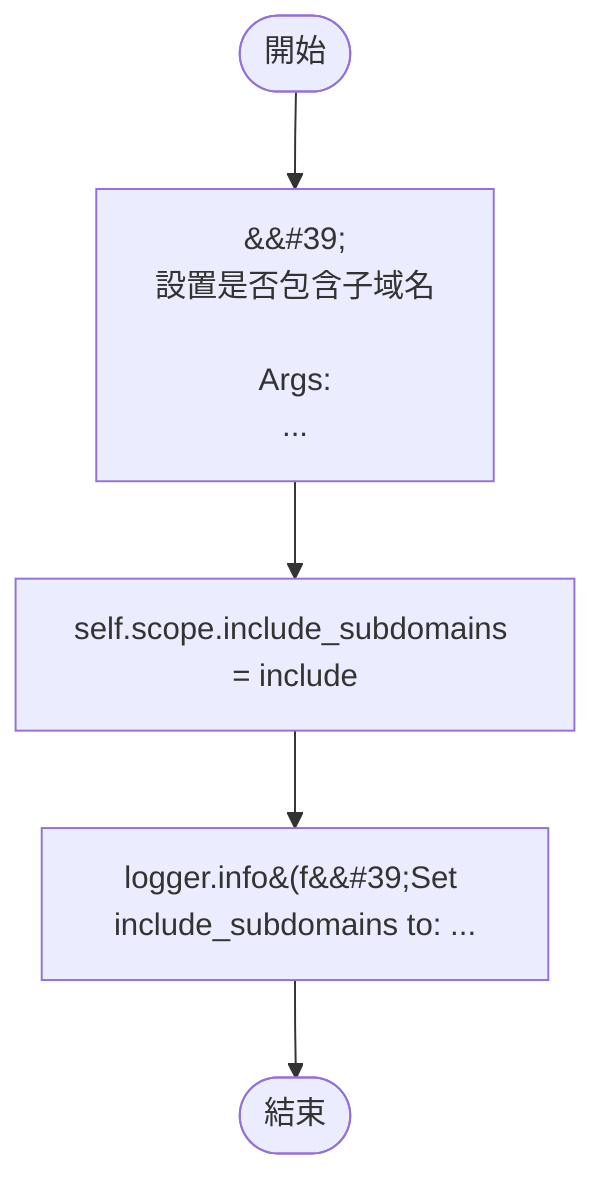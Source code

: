 flowchart TB
    n1([開始])
    n2([結束])
    n3[&amp;&#35;39;\n        設置是否包含子域名\n\n        Args:\n      ...]
    n4[self.scope.include_subdomains = include]
    n5[logger.info&#40;f&amp;&#35;39;Set include_subdomains to: ...]
    n1 --> n3
    n3 --> n4
    n4 --> n5
    n5 --> n2